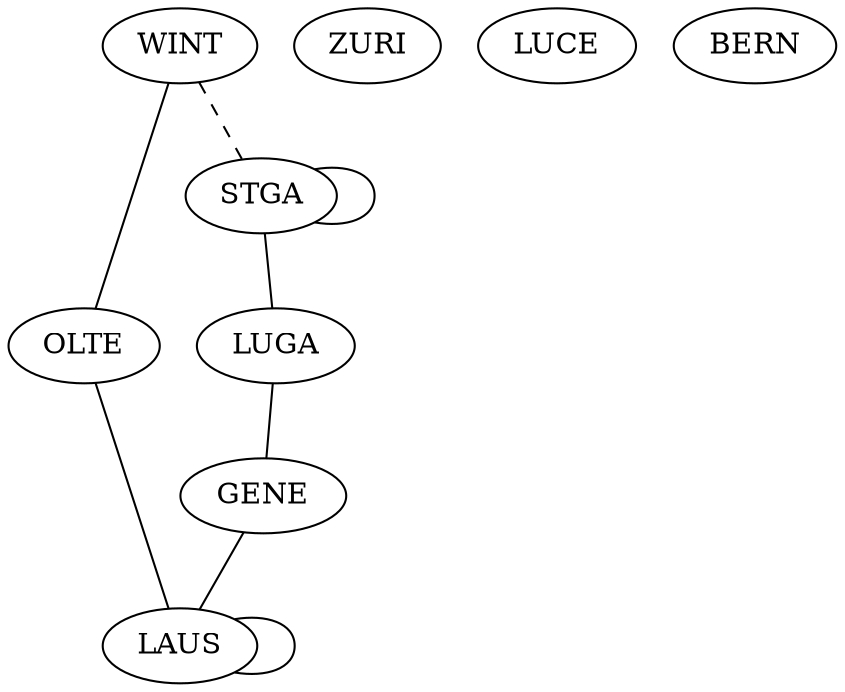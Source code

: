 graph G{
	OLTE [pos="0,0!"];
	WINT [pos="5,0!"];
	ZURI [pos="3,-1!"];
	STGA [pos="6,-1.25!"];
	LUCE [pos="3,-3!"];
	BERN [pos="1,-3.5!"];
	LAUS [pos="-1,-4.5!"];
	GENE [pos="-1.5,-6!"];
	LUGA [pos="3,-5.75!"];
LAUS--LAUS;
GENE--LAUS;
OLTE--LAUS;
WINT--OLTE;
LUGA--GENE;
STGA--LUGA;
STGA--STGA;

edge[style=dashed];
WINT--STGA;
}
